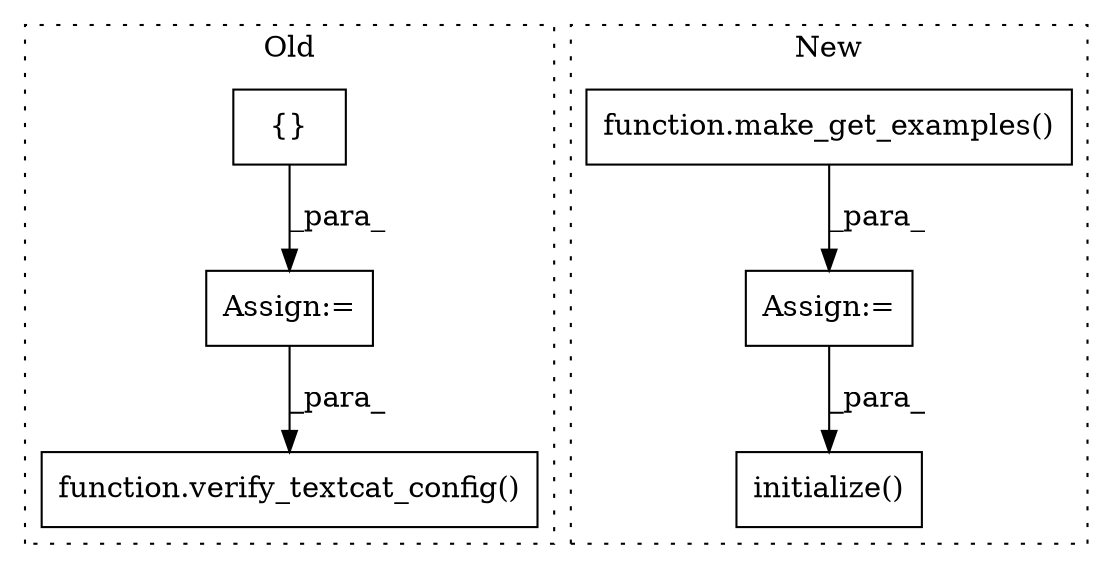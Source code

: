 digraph G {
subgraph cluster0 {
1 [label="{}" a="95" s="7569,7619" l="1,1" shape="box"];
3 [label="Assign:=" a="68" s="7566" l="3" shape="box"];
5 [label="function.verify_textcat_config()" a="75" s="7727,7765" l="22,1" shape="box"];
label = "Old";
style="dotted";
}
subgraph cluster1 {
2 [label="initialize()" a="75" s="7646,7677" l="19,46" shape="box"];
4 [label="function.make_get_examples()" a="75" s="7619,7640" l="18,1" shape="box"];
6 [label="Assign:=" a="68" s="7616" l="3" shape="box"];
label = "New";
style="dotted";
}
1 -> 3 [label="_para_"];
3 -> 5 [label="_para_"];
4 -> 6 [label="_para_"];
6 -> 2 [label="_para_"];
}